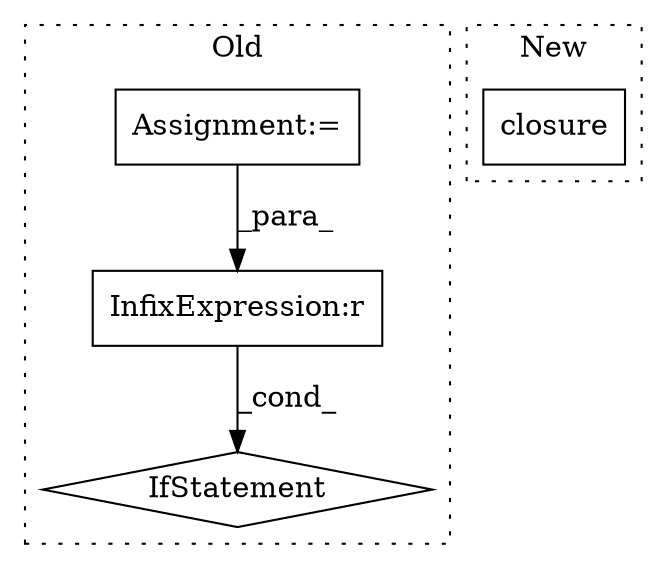 digraph G {
subgraph cluster0 {
1 [label="IfStatement" a="25" s="1512" l="3" shape="diamond"];
3 [label="InfixExpression:r" a="27" s="1503" l="4" shape="box"];
4 [label="Assignment:=" a="7" s="1602" l="32" shape="box"];
label = "Old";
style="dotted";
}
subgraph cluster1 {
2 [label="closure" a="32" s="1444" l="9" shape="box"];
label = "New";
style="dotted";
}
3 -> 1 [label="_cond_"];
4 -> 3 [label="_para_"];
}